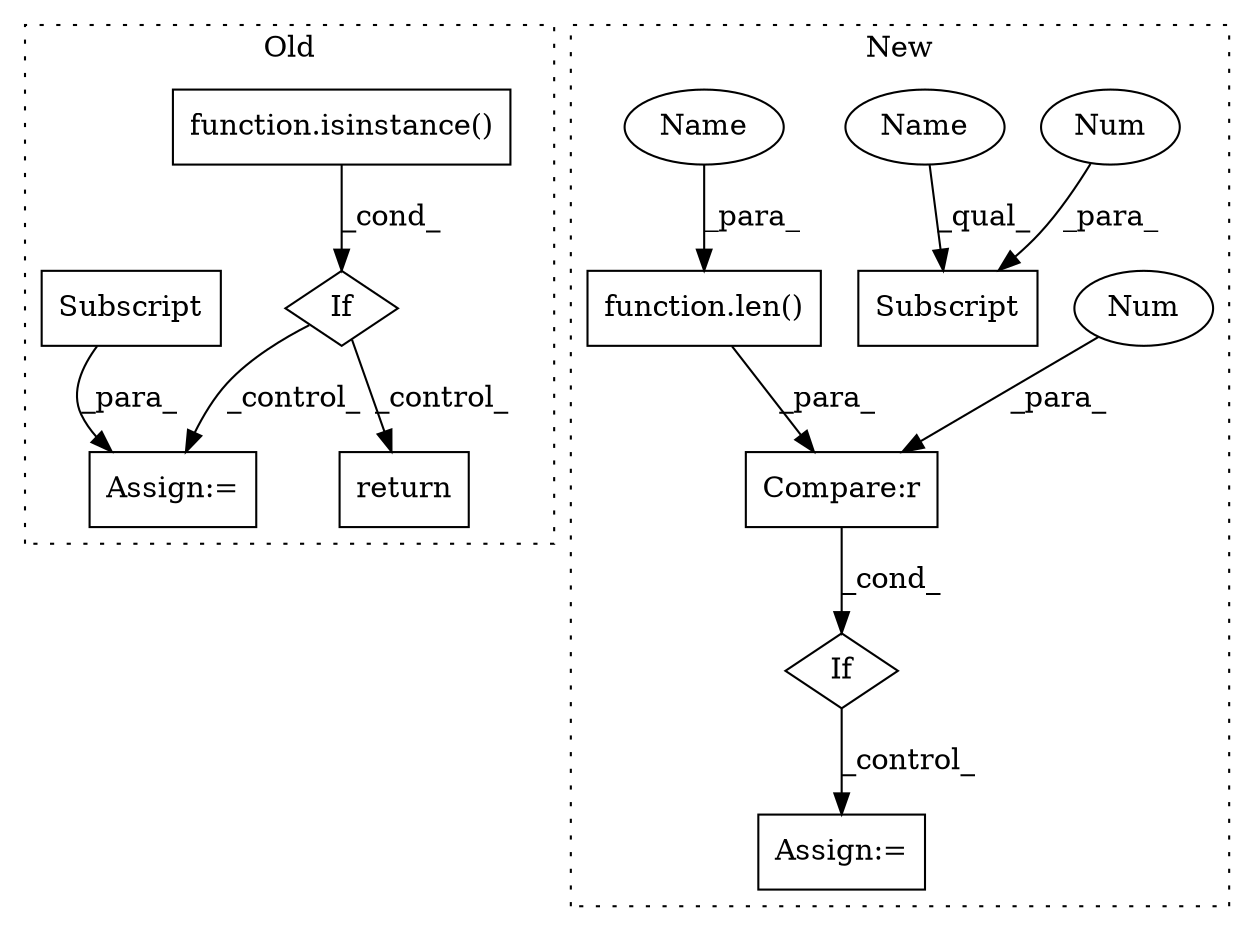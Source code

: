 digraph G {
subgraph cluster0 {
1 [label="function.isinstance()" a="75" s="4334,4356" l="11,1" shape="box"];
3 [label="If" a="96" s="4331" l="3" shape="diamond"];
8 [label="Assign:=" a="68" s="4492" l="3" shape="box"];
9 [label="Subscript" a="63" s="4495,0" l="9,0" shape="box"];
12 [label="return" a="93" s="4367" l="7" shape="box"];
label = "Old";
style="dotted";
}
subgraph cluster1 {
2 [label="function.len()" a="75" s="5484,5493" l="4,1" shape="box"];
4 [label="Compare:r" a="40" s="5484" l="15" shape="box"];
5 [label="If" a="96" s="5481" l="3" shape="diamond"];
6 [label="Num" a="76" s="5498" l="1" shape="ellipse"];
7 [label="Assign:=" a="68" s="5514" l="3" shape="box"];
10 [label="Subscript" a="63" s="5517,0" l="8,0" shape="box"];
11 [label="Num" a="76" s="5523" l="1" shape="ellipse"];
13 [label="Name" a="87" s="5517" l="5" shape="ellipse"];
14 [label="Name" a="87" s="5488" l="5" shape="ellipse"];
label = "New";
style="dotted";
}
1 -> 3 [label="_cond_"];
2 -> 4 [label="_para_"];
3 -> 8 [label="_control_"];
3 -> 12 [label="_control_"];
4 -> 5 [label="_cond_"];
5 -> 7 [label="_control_"];
6 -> 4 [label="_para_"];
9 -> 8 [label="_para_"];
11 -> 10 [label="_para_"];
13 -> 10 [label="_qual_"];
14 -> 2 [label="_para_"];
}